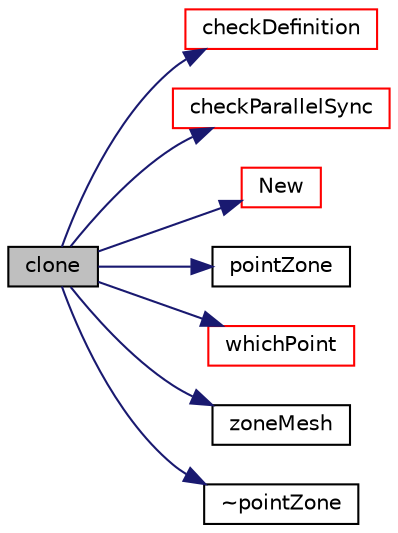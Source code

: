 digraph "clone"
{
  bgcolor="transparent";
  edge [fontname="Helvetica",fontsize="10",labelfontname="Helvetica",labelfontsize="10"];
  node [fontname="Helvetica",fontsize="10",shape=record];
  rankdir="LR";
  Node1 [label="clone",height=0.2,width=0.4,color="black", fillcolor="grey75", style="filled", fontcolor="black"];
  Node1 -> Node2 [color="midnightblue",fontsize="10",style="solid",fontname="Helvetica"];
  Node2 [label="checkDefinition",height=0.2,width=0.4,color="red",URL="$a01943.html#a06e73ef87e1b48be76ee1da1ab2e9a38",tooltip="Check zone definition. Return true if in error. "];
  Node1 -> Node3 [color="midnightblue",fontsize="10",style="solid",fontname="Helvetica"];
  Node3 [label="checkParallelSync",height=0.2,width=0.4,color="red",URL="$a01943.html#a490c98638239707d88ebb005c84997cf",tooltip="Check whether zone is synchronised across coupled boundaries. Return. "];
  Node1 -> Node4 [color="midnightblue",fontsize="10",style="solid",fontname="Helvetica"];
  Node4 [label="New",height=0.2,width=0.4,color="red",URL="$a01943.html#a84596e4dfbd258dcc7ea0d8c51f3aa1e",tooltip="Return a pointer to a new point zone. "];
  Node1 -> Node5 [color="midnightblue",fontsize="10",style="solid",fontname="Helvetica"];
  Node5 [label="pointZone",height=0.2,width=0.4,color="black",URL="$a01943.html#a62a1edc39bbf859611a3e5af355dfe9d",tooltip="Disallow default bitwise copy construct. "];
  Node1 -> Node6 [color="midnightblue",fontsize="10",style="solid",fontname="Helvetica"];
  Node6 [label="whichPoint",height=0.2,width=0.4,color="red",URL="$a01943.html#a5ccbe497955213603f1daec5080ee583",tooltip="Helper function to re-direct to zone::localID(...) "];
  Node1 -> Node7 [color="midnightblue",fontsize="10",style="solid",fontname="Helvetica"];
  Node7 [label="zoneMesh",height=0.2,width=0.4,color="black",URL="$a01943.html#ab664436740fd459a07af688aa1fbfc32",tooltip="Return zoneMesh reference. "];
  Node1 -> Node8 [color="midnightblue",fontsize="10",style="solid",fontname="Helvetica"];
  Node8 [label="~pointZone",height=0.2,width=0.4,color="black",URL="$a01943.html#a7e15d2ff797997aa77fcac0b6537663f",tooltip="Destructor. "];
}
